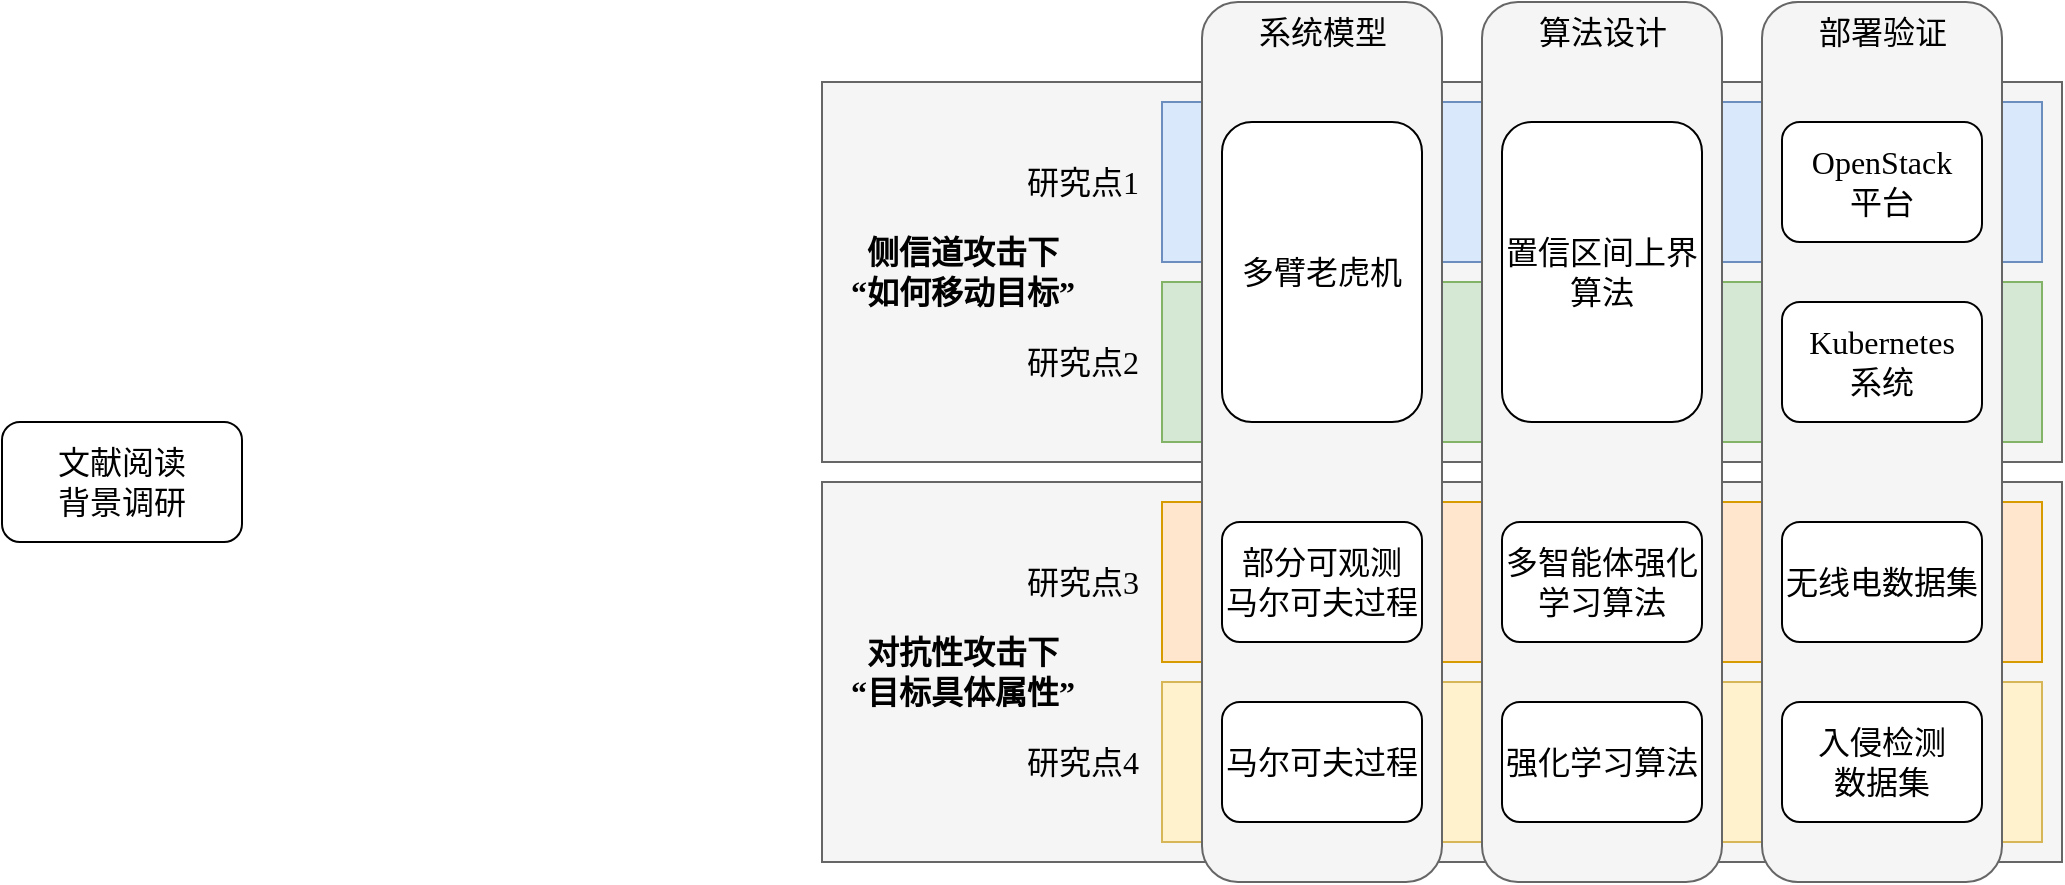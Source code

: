 <mxfile version="22.1.3" type="github">
  <diagram name="第 1 页" id="MYth6btTjIJT9gInHdEy">
    <mxGraphModel dx="933" dy="546" grid="1" gridSize="10" guides="1" tooltips="1" connect="1" arrows="1" fold="1" page="1" pageScale="1" pageWidth="1169" pageHeight="827" math="0" shadow="0">
      <root>
        <mxCell id="0" />
        <mxCell id="1" parent="0" />
        <mxCell id="tiOpnZaCd9fKmLFOeN6P-22" value="" style="rounded=0;whiteSpace=wrap;html=1;fillColor=#f5f5f5;strokeColor=#666666;fontFamily=Times New Roman;fontSize=16;fontColor=#333333;" vertex="1" parent="1">
          <mxGeometry x="1200" y="280" width="620" height="190" as="geometry" />
        </mxCell>
        <mxCell id="tiOpnZaCd9fKmLFOeN6P-21" value="" style="rounded=0;whiteSpace=wrap;html=1;fillColor=#f5f5f5;strokeColor=#666666;fontFamily=Times New Roman;fontSize=16;fontColor=#333333;" vertex="1" parent="1">
          <mxGeometry x="1200" y="80" width="620" height="190" as="geometry" />
        </mxCell>
        <mxCell id="tiOpnZaCd9fKmLFOeN6P-1" value="文献阅读&lt;br style=&quot;font-size: 16px;&quot;&gt;背景调研" style="rounded=1;whiteSpace=wrap;html=1;fontFamily=Times New Roman;fontSize=16;" vertex="1" parent="1">
          <mxGeometry x="790" y="250" width="120" height="60" as="geometry" />
        </mxCell>
        <mxCell id="tiOpnZaCd9fKmLFOeN6P-5" value="&lt;b style=&quot;font-size: 16px;&quot;&gt;侧信道攻击下&lt;br style=&quot;font-size: 16px;&quot;&gt;“如何移动目标”&lt;/b&gt;" style="text;html=1;align=center;verticalAlign=middle;resizable=0;points=[];autosize=1;strokeColor=none;fillColor=none;fontFamily=Times New Roman;fontSize=16;" vertex="1" parent="1">
          <mxGeometry x="1200" y="150" width="140" height="50" as="geometry" />
        </mxCell>
        <mxCell id="tiOpnZaCd9fKmLFOeN6P-6" value="&lt;b style=&quot;font-size: 16px;&quot;&gt;对抗性攻击下&lt;br style=&quot;font-size: 16px;&quot;&gt;“目标具体属性”&lt;/b&gt;" style="text;html=1;align=center;verticalAlign=middle;resizable=0;points=[];autosize=1;strokeColor=none;fillColor=none;fontFamily=Times New Roman;fontSize=16;" vertex="1" parent="1">
          <mxGeometry x="1200" y="350" width="140" height="50" as="geometry" />
        </mxCell>
        <mxCell id="tiOpnZaCd9fKmLFOeN6P-23" value="研究点1" style="text;html=1;align=center;verticalAlign=middle;resizable=0;points=[];autosize=1;strokeColor=none;fillColor=none;fontSize=16;fontFamily=Times New Roman;" vertex="1" parent="1">
          <mxGeometry x="1290" y="115" width="80" height="30" as="geometry" />
        </mxCell>
        <mxCell id="tiOpnZaCd9fKmLFOeN6P-24" value="研究点2" style="text;html=1;align=center;verticalAlign=middle;resizable=0;points=[];autosize=1;strokeColor=none;fillColor=none;fontSize=16;fontFamily=Times New Roman;" vertex="1" parent="1">
          <mxGeometry x="1290" y="205" width="80" height="30" as="geometry" />
        </mxCell>
        <mxCell id="tiOpnZaCd9fKmLFOeN6P-25" value="研究点3" style="text;html=1;align=center;verticalAlign=middle;resizable=0;points=[];autosize=1;strokeColor=none;fillColor=none;fontSize=16;fontFamily=Times New Roman;" vertex="1" parent="1">
          <mxGeometry x="1290" y="315" width="80" height="30" as="geometry" />
        </mxCell>
        <mxCell id="tiOpnZaCd9fKmLFOeN6P-26" value="研究点4" style="text;html=1;align=center;verticalAlign=middle;resizable=0;points=[];autosize=1;strokeColor=none;fillColor=none;fontSize=16;fontFamily=Times New Roman;" vertex="1" parent="1">
          <mxGeometry x="1290" y="405" width="80" height="30" as="geometry" />
        </mxCell>
        <mxCell id="tiOpnZaCd9fKmLFOeN6P-4" value="" style="rounded=0;whiteSpace=wrap;html=1;fillColor=#dae8fc;strokeColor=#6c8ebf;fontFamily=Times New Roman;fontSize=16;" vertex="1" parent="1">
          <mxGeometry x="1370" y="90" width="440" height="80" as="geometry" />
        </mxCell>
        <mxCell id="tiOpnZaCd9fKmLFOeN6P-18" value="" style="rounded=0;whiteSpace=wrap;html=1;fillColor=#d5e8d4;strokeColor=#82b366;fontFamily=Times New Roman;fontSize=16;" vertex="1" parent="1">
          <mxGeometry x="1370" y="180" width="440" height="80" as="geometry" />
        </mxCell>
        <mxCell id="tiOpnZaCd9fKmLFOeN6P-19" value="" style="rounded=0;whiteSpace=wrap;html=1;fillColor=#ffe6cc;strokeColor=#d79b00;fontFamily=Times New Roman;fontSize=16;" vertex="1" parent="1">
          <mxGeometry x="1370" y="290" width="440" height="80" as="geometry" />
        </mxCell>
        <mxCell id="tiOpnZaCd9fKmLFOeN6P-20" value="" style="rounded=0;whiteSpace=wrap;html=1;fillColor=#fff2cc;strokeColor=#d6b656;fontFamily=Times New Roman;fontSize=16;" vertex="1" parent="1">
          <mxGeometry x="1370" y="380" width="440" height="80" as="geometry" />
        </mxCell>
        <mxCell id="tiOpnZaCd9fKmLFOeN6P-12" value="" style="rounded=1;whiteSpace=wrap;html=1;fontFamily=Times New Roman;fontSize=16;fillColor=#f5f5f5;fontColor=#333333;strokeColor=#666666;" vertex="1" parent="1">
          <mxGeometry x="1390" y="40" width="120" height="440" as="geometry" />
        </mxCell>
        <mxCell id="tiOpnZaCd9fKmLFOeN6P-27" value="" style="rounded=1;whiteSpace=wrap;html=1;fontFamily=Times New Roman;fontSize=16;fillColor=#f5f5f5;fontColor=#333333;strokeColor=#666666;" vertex="1" parent="1">
          <mxGeometry x="1530" y="40" width="120" height="440" as="geometry" />
        </mxCell>
        <mxCell id="tiOpnZaCd9fKmLFOeN6P-28" value="" style="rounded=1;whiteSpace=wrap;html=1;fontFamily=Times New Roman;fontSize=16;fillColor=#f5f5f5;fontColor=#333333;strokeColor=#666666;" vertex="1" parent="1">
          <mxGeometry x="1670" y="40" width="120" height="440" as="geometry" />
        </mxCell>
        <mxCell id="tiOpnZaCd9fKmLFOeN6P-29" value="系统模型" style="text;html=1;align=center;verticalAlign=middle;resizable=0;points=[];autosize=1;strokeColor=none;fillColor=none;fontFamily=Times New Roman;fontSize=16;" vertex="1" parent="1">
          <mxGeometry x="1405" y="40" width="90" height="30" as="geometry" />
        </mxCell>
        <mxCell id="tiOpnZaCd9fKmLFOeN6P-30" value="算法设计" style="text;html=1;align=center;verticalAlign=middle;resizable=0;points=[];autosize=1;strokeColor=none;fillColor=none;fontFamily=Times New Roman;fontSize=16;" vertex="1" parent="1">
          <mxGeometry x="1545" y="40" width="90" height="30" as="geometry" />
        </mxCell>
        <mxCell id="tiOpnZaCd9fKmLFOeN6P-31" value="部署验证" style="text;html=1;align=center;verticalAlign=middle;resizable=0;points=[];autosize=1;strokeColor=none;fillColor=none;fontFamily=Times New Roman;fontSize=16;" vertex="1" parent="1">
          <mxGeometry x="1685" y="40" width="90" height="30" as="geometry" />
        </mxCell>
        <mxCell id="tiOpnZaCd9fKmLFOeN6P-10" value="多臂老虎机" style="rounded=1;whiteSpace=wrap;html=1;fontFamily=Times New Roman;fontSize=16;" vertex="1" parent="1">
          <mxGeometry x="1400" y="100" width="100" height="150" as="geometry" />
        </mxCell>
        <mxCell id="tiOpnZaCd9fKmLFOeN6P-32" value="部分可观测&lt;br&gt;马尔可夫过程" style="rounded=1;whiteSpace=wrap;html=1;fontFamily=Times New Roman;fontSize=16;" vertex="1" parent="1">
          <mxGeometry x="1400" y="300" width="100" height="60" as="geometry" />
        </mxCell>
        <mxCell id="tiOpnZaCd9fKmLFOeN6P-33" value="马尔可夫过程" style="rounded=1;whiteSpace=wrap;html=1;fontFamily=Times New Roman;fontSize=16;" vertex="1" parent="1">
          <mxGeometry x="1400" y="390" width="100" height="60" as="geometry" />
        </mxCell>
        <mxCell id="tiOpnZaCd9fKmLFOeN6P-34" value="置信区间上界算法" style="rounded=1;whiteSpace=wrap;html=1;fontFamily=Times New Roman;fontSize=16;" vertex="1" parent="1">
          <mxGeometry x="1540" y="100" width="100" height="150" as="geometry" />
        </mxCell>
        <mxCell id="tiOpnZaCd9fKmLFOeN6P-36" value="多智能体强化学习算法" style="rounded=1;whiteSpace=wrap;html=1;fontFamily=Times New Roman;fontSize=16;" vertex="1" parent="1">
          <mxGeometry x="1540" y="300" width="100" height="60" as="geometry" />
        </mxCell>
        <mxCell id="tiOpnZaCd9fKmLFOeN6P-37" value="强化学习算法" style="rounded=1;whiteSpace=wrap;html=1;fontFamily=Times New Roman;fontSize=16;" vertex="1" parent="1">
          <mxGeometry x="1540" y="390" width="100" height="60" as="geometry" />
        </mxCell>
        <mxCell id="tiOpnZaCd9fKmLFOeN6P-38" value="无线电数据集" style="rounded=1;whiteSpace=wrap;html=1;fontFamily=Times New Roman;fontSize=16;" vertex="1" parent="1">
          <mxGeometry x="1680" y="300" width="100" height="60" as="geometry" />
        </mxCell>
        <mxCell id="tiOpnZaCd9fKmLFOeN6P-39" value="OpenStack&lt;br&gt;平台" style="rounded=1;whiteSpace=wrap;html=1;fontFamily=Times New Roman;fontSize=16;" vertex="1" parent="1">
          <mxGeometry x="1680" y="100" width="100" height="60" as="geometry" />
        </mxCell>
        <mxCell id="tiOpnZaCd9fKmLFOeN6P-40" value="Kubernetes&lt;br&gt;系统" style="rounded=1;whiteSpace=wrap;html=1;fontFamily=Times New Roman;fontSize=16;" vertex="1" parent="1">
          <mxGeometry x="1680" y="190" width="100" height="60" as="geometry" />
        </mxCell>
        <mxCell id="tiOpnZaCd9fKmLFOeN6P-41" value="入侵检测&lt;br&gt;数据集" style="rounded=1;whiteSpace=wrap;html=1;fontFamily=Times New Roman;fontSize=16;" vertex="1" parent="1">
          <mxGeometry x="1680" y="390" width="100" height="60" as="geometry" />
        </mxCell>
      </root>
    </mxGraphModel>
  </diagram>
</mxfile>
